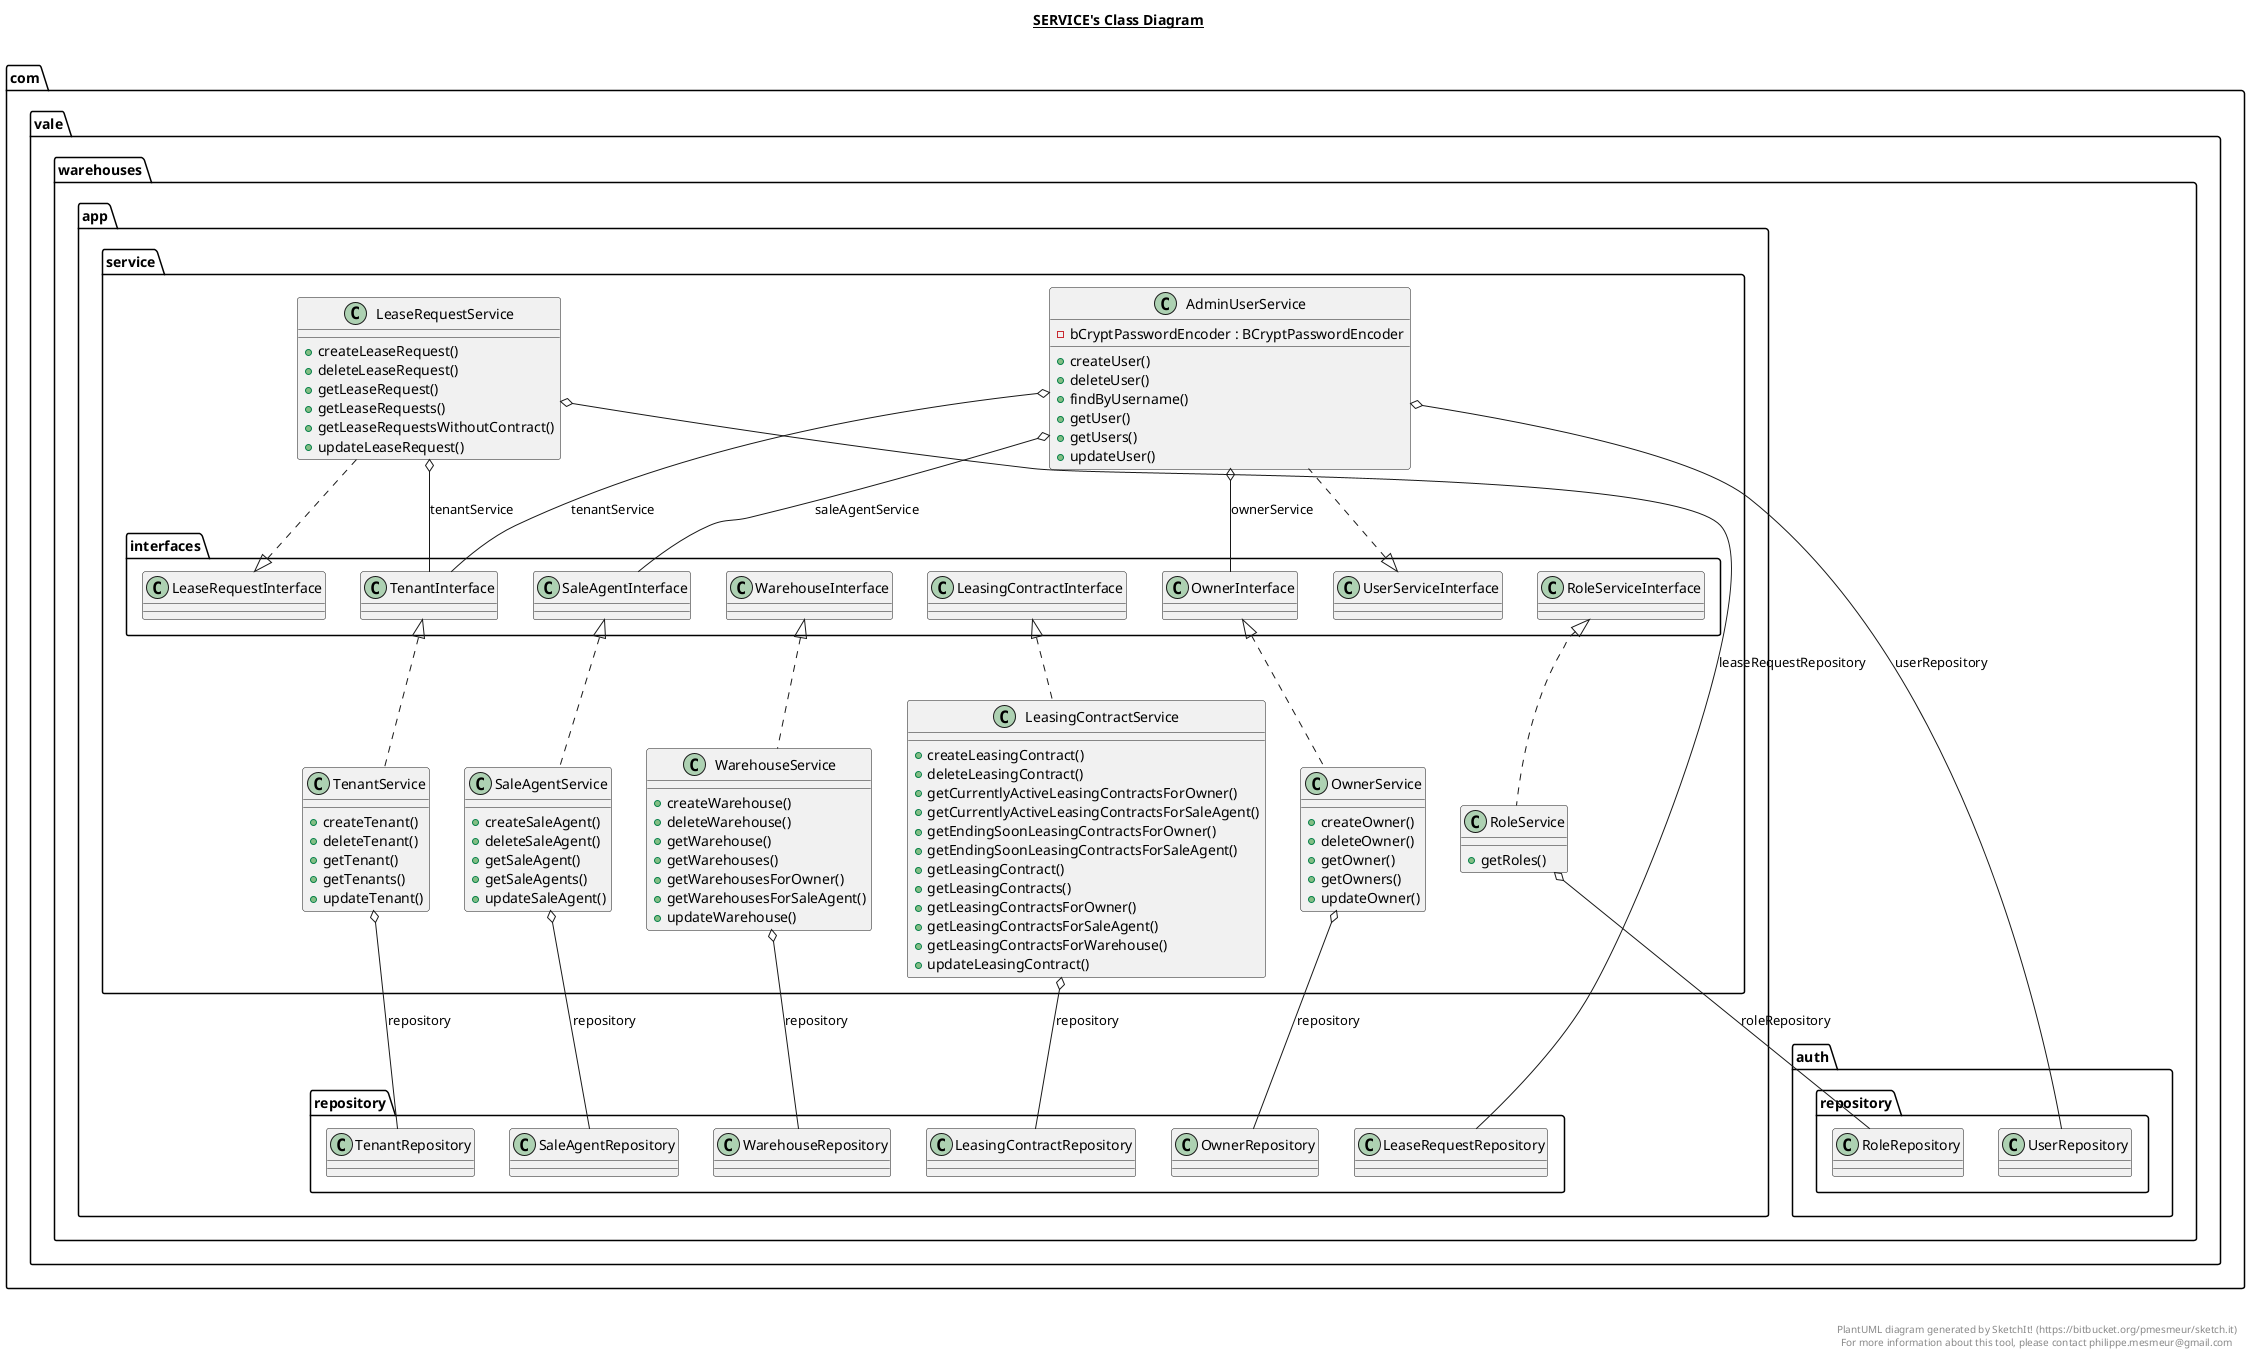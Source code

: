 @startuml

title __SERVICE's Class Diagram__\n

  namespace com.vale.warehouses {
    namespace app.service {
      class com.vale.warehouses.app.service.AdminUserService {
          - bCryptPasswordEncoder : BCryptPasswordEncoder
          + createUser()
          + deleteUser()
          + findByUsername()
          + getUser()
          + getUsers()
          + updateUser()
      }
    }
  }
  

  namespace com.vale.warehouses {
    namespace app.service {
      class com.vale.warehouses.app.service.LeaseRequestService {
          + createLeaseRequest()
          + deleteLeaseRequest()
          + getLeaseRequest()
          + getLeaseRequests()
          + getLeaseRequestsWithoutContract()
          + updateLeaseRequest()
      }
    }
  }
  

  namespace com.vale.warehouses {
    namespace app.service {
      class com.vale.warehouses.app.service.LeasingContractService {
          + createLeasingContract()
          + deleteLeasingContract()
          + getCurrentlyActiveLeasingContractsForOwner()
          + getCurrentlyActiveLeasingContractsForSaleAgent()
          + getEndingSoonLeasingContractsForOwner()
          + getEndingSoonLeasingContractsForSaleAgent()
          + getLeasingContract()
          + getLeasingContracts()
          + getLeasingContractsForOwner()
          + getLeasingContractsForSaleAgent()
          + getLeasingContractsForWarehouse()
          + updateLeasingContract()
      }
    }
  }
  

  namespace com.vale.warehouses {
    namespace app.service {
      class com.vale.warehouses.app.service.OwnerService {
          + createOwner()
          + deleteOwner()
          + getOwner()
          + getOwners()
          + updateOwner()
      }
    }
  }
  

  namespace com.vale.warehouses {
    namespace app.service {
      class com.vale.warehouses.app.service.RoleService {
          + getRoles()
      }
    }
  }
  

  namespace com.vale.warehouses {
    namespace app.service {
      class com.vale.warehouses.app.service.SaleAgentService {
          + createSaleAgent()
          + deleteSaleAgent()
          + getSaleAgent()
          + getSaleAgents()
          + updateSaleAgent()
      }
    }
  }
  

  namespace com.vale.warehouses {
    namespace app.service {
      class com.vale.warehouses.app.service.TenantService {
          + createTenant()
          + deleteTenant()
          + getTenant()
          + getTenants()
          + updateTenant()
      }
    }
  }
  

  namespace com.vale.warehouses {
    namespace app.service {
      class com.vale.warehouses.app.service.WarehouseService {
          + createWarehouse()
          + deleteWarehouse()
          + getWarehouse()
          + getWarehouses()
          + getWarehousesForOwner()
          + getWarehousesForSaleAgent()
          + updateWarehouse()
      }
    }
  }
  

  com.vale.warehouses.app.service.AdminUserService .up.|> com.vale.warehouses.app.service.interfaces.UserServiceInterface
  com.vale.warehouses.app.service.AdminUserService o-- com.vale.warehouses.app.service.interfaces.OwnerInterface : ownerService
  com.vale.warehouses.app.service.AdminUserService o-- com.vale.warehouses.app.service.interfaces.SaleAgentInterface : saleAgentService
  com.vale.warehouses.app.service.AdminUserService o-- com.vale.warehouses.app.service.interfaces.TenantInterface : tenantService
  com.vale.warehouses.app.service.AdminUserService o-- com.vale.warehouses.auth.repository.UserRepository : userRepository
  com.vale.warehouses.app.service.LeaseRequestService .up.|> com.vale.warehouses.app.service.interfaces.LeaseRequestInterface
  com.vale.warehouses.app.service.LeaseRequestService o-- com.vale.warehouses.app.repository.LeaseRequestRepository : leaseRequestRepository
  com.vale.warehouses.app.service.LeaseRequestService o-- com.vale.warehouses.app.service.interfaces.TenantInterface : tenantService
  com.vale.warehouses.app.service.LeasingContractService .up.|> com.vale.warehouses.app.service.interfaces.LeasingContractInterface
  com.vale.warehouses.app.service.LeasingContractService o-- com.vale.warehouses.app.repository.LeasingContractRepository : repository
  com.vale.warehouses.app.service.OwnerService .up.|> com.vale.warehouses.app.service.interfaces.OwnerInterface
  com.vale.warehouses.app.service.OwnerService o-- com.vale.warehouses.app.repository.OwnerRepository : repository
  com.vale.warehouses.app.service.RoleService .up.|> com.vale.warehouses.app.service.interfaces.RoleServiceInterface
  com.vale.warehouses.app.service.RoleService o-- com.vale.warehouses.auth.repository.RoleRepository : roleRepository
  com.vale.warehouses.app.service.SaleAgentService .up.|> com.vale.warehouses.app.service.interfaces.SaleAgentInterface
  com.vale.warehouses.app.service.SaleAgentService o-- com.vale.warehouses.app.repository.SaleAgentRepository : repository
  com.vale.warehouses.app.service.TenantService .up.|> com.vale.warehouses.app.service.interfaces.TenantInterface
  com.vale.warehouses.app.service.TenantService o-- com.vale.warehouses.app.repository.TenantRepository : repository
  com.vale.warehouses.app.service.WarehouseService .up.|> com.vale.warehouses.app.service.interfaces.WarehouseInterface
  com.vale.warehouses.app.service.WarehouseService o-- com.vale.warehouses.app.repository.WarehouseRepository : repository


right footer


PlantUML diagram generated by SketchIt! (https://bitbucket.org/pmesmeur/sketch.it)
For more information about this tool, please contact philippe.mesmeur@gmail.com
endfooter

@enduml
